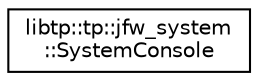 digraph "Graphical Class Hierarchy"
{
 // LATEX_PDF_SIZE
  edge [fontname="Helvetica",fontsize="10",labelfontname="Helvetica",labelfontsize="10"];
  node [fontname="Helvetica",fontsize="10",shape=record];
  rankdir="LR";
  Node0 [label="libtp::tp::jfw_system\l::SystemConsole",height=0.2,width=0.4,color="black", fillcolor="white", style="filled",URL="$d0/da4/structlibtp_1_1tp_1_1jfw__system_1_1SystemConsole.html",tooltip="SystemConsole variables which is normally used for debugging."];
}
